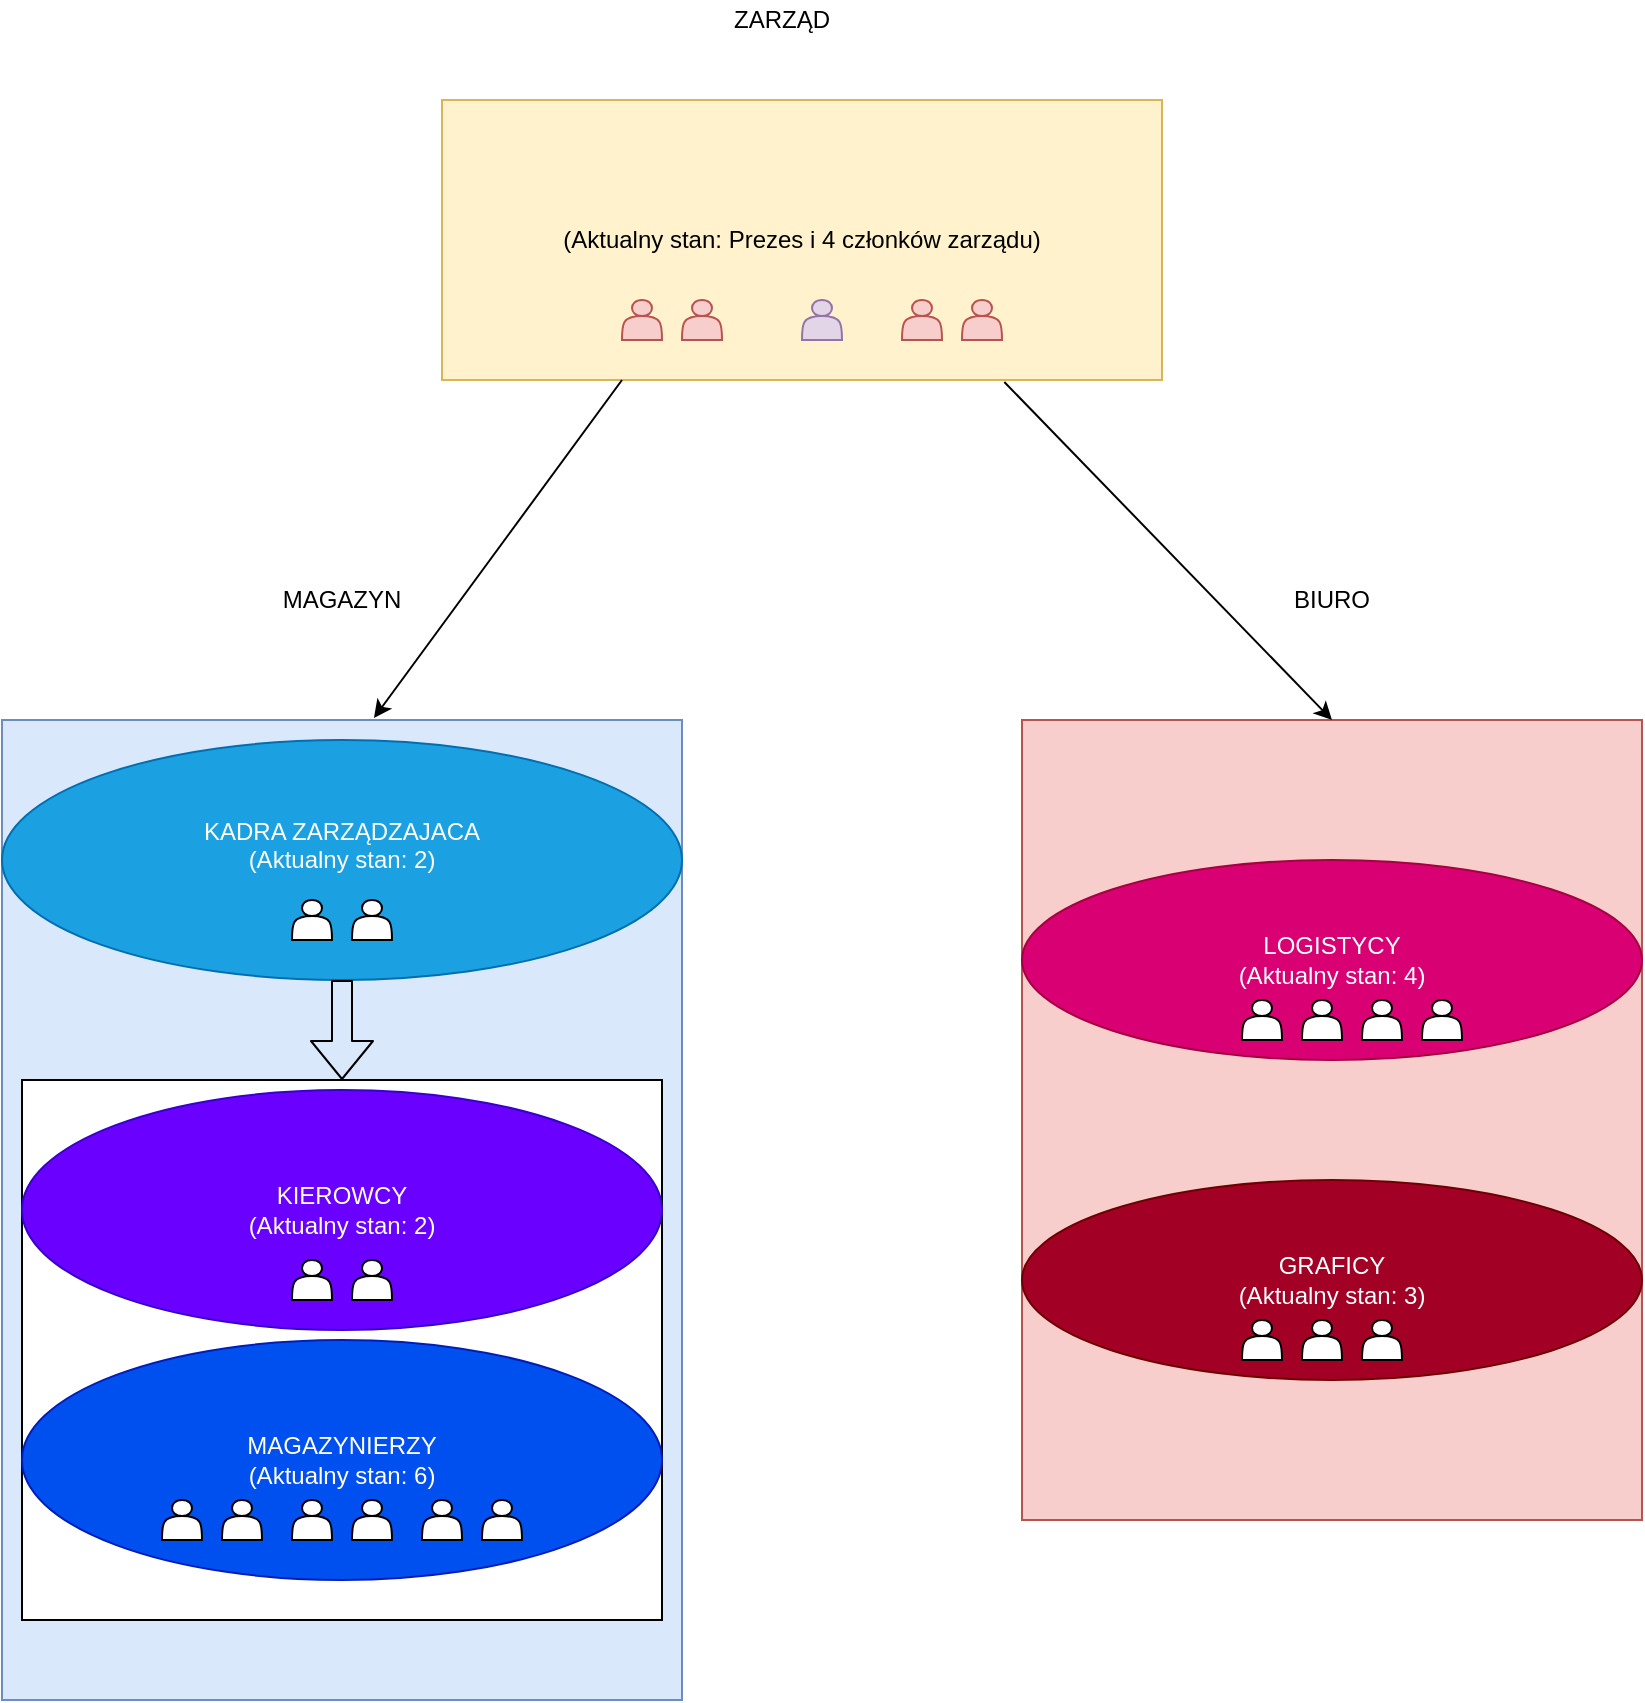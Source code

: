 <mxfile version="14.5.8" type="github"><diagram id="64KpuZ-ImGbf2fTRByrC" name="Page-1"><mxGraphModel dx="974" dy="1870" grid="1" gridSize="10" guides="1" tooltips="1" connect="1" arrows="1" fold="1" page="1" pageScale="1" pageWidth="827" pageHeight="1169" math="0" shadow="0"><root><mxCell id="0"/><mxCell id="1" parent="0"/><mxCell id="rI9PQAO7Cf-_ZEgctdfI-1" value="" style="rounded=0;whiteSpace=wrap;html=1;fillColor=#dae8fc;strokeColor=#6c8ebf;" parent="1" vertex="1"><mxGeometry x="20" y="210" width="340" height="490" as="geometry"/></mxCell><mxCell id="9YphuFcX1UK5CyFUVhHK-34" value="" style="rounded=0;whiteSpace=wrap;html=1;" vertex="1" parent="1"><mxGeometry x="30" y="390" width="320" height="270" as="geometry"/></mxCell><mxCell id="rI9PQAO7Cf-_ZEgctdfI-2" value="" style="rounded=0;whiteSpace=wrap;html=1;fillColor=#f8cecc;strokeColor=#b85450;" parent="1" vertex="1"><mxGeometry x="530" y="210" width="310" height="400" as="geometry"/></mxCell><mxCell id="rI9PQAO7Cf-_ZEgctdfI-3" value="MAGAZYN" style="text;html=1;strokeColor=none;fillColor=none;align=center;verticalAlign=middle;whiteSpace=wrap;rounded=0;" parent="1" vertex="1"><mxGeometry x="170" y="140" width="40" height="20" as="geometry"/></mxCell><mxCell id="rI9PQAO7Cf-_ZEgctdfI-4" value="BIURO" style="text;html=1;strokeColor=none;fillColor=none;align=center;verticalAlign=middle;whiteSpace=wrap;rounded=0;" parent="1" vertex="1"><mxGeometry x="665" y="140" width="40" height="20" as="geometry"/></mxCell><mxCell id="rI9PQAO7Cf-_ZEgctdfI-6" value="(Aktualny stan: Prezes i 4 członków zarządu)" style="rounded=0;whiteSpace=wrap;html=1;fillColor=#fff2cc;strokeColor=#d6b656;" parent="1" vertex="1"><mxGeometry x="240" y="-100" width="360" height="140" as="geometry"/></mxCell><mxCell id="rI9PQAO7Cf-_ZEgctdfI-7" value="ZARZĄD" style="text;html=1;strokeColor=none;fillColor=none;align=center;verticalAlign=middle;whiteSpace=wrap;rounded=0;" parent="1" vertex="1"><mxGeometry x="390" y="-150" width="40" height="20" as="geometry"/></mxCell><mxCell id="rI9PQAO7Cf-_ZEgctdfI-8" value="" style="endArrow=classic;html=1;exitX=0.25;exitY=1;exitDx=0;exitDy=0;entryX=0.547;entryY=-0.002;entryDx=0;entryDy=0;entryPerimeter=0;" parent="1" source="rI9PQAO7Cf-_ZEgctdfI-6" target="rI9PQAO7Cf-_ZEgctdfI-1" edge="1"><mxGeometry width="50" height="50" relative="1" as="geometry"><mxPoint x="360" y="160" as="sourcePoint"/><mxPoint x="410" y="110" as="targetPoint"/></mxGeometry></mxCell><mxCell id="rI9PQAO7Cf-_ZEgctdfI-9" value="" style="endArrow=classic;html=1;exitX=0.781;exitY=1.007;exitDx=0;exitDy=0;exitPerimeter=0;entryX=0.5;entryY=0;entryDx=0;entryDy=0;" parent="1" source="rI9PQAO7Cf-_ZEgctdfI-6" target="rI9PQAO7Cf-_ZEgctdfI-2" edge="1"><mxGeometry width="50" height="50" relative="1" as="geometry"><mxPoint x="360" y="160" as="sourcePoint"/><mxPoint x="690" y="200" as="targetPoint"/></mxGeometry></mxCell><mxCell id="rI9PQAO7Cf-_ZEgctdfI-10" value="LOGISTYCY&lt;br&gt;(Aktualny stan: 4)" style="ellipse;whiteSpace=wrap;html=1;fillColor=#d80073;strokeColor=#A50040;fontColor=#ffffff;" parent="1" vertex="1"><mxGeometry x="530" y="280" width="310" height="100" as="geometry"/></mxCell><mxCell id="rI9PQAO7Cf-_ZEgctdfI-11" value="GRAFICY&lt;br&gt;(Aktualny stan: 3)" style="ellipse;whiteSpace=wrap;html=1;fillColor=#a20025;strokeColor=#6F0000;fontColor=#ffffff;" parent="1" vertex="1"><mxGeometry x="530" y="440" width="310" height="100" as="geometry"/></mxCell><mxCell id="rI9PQAO7Cf-_ZEgctdfI-12" value="MAGAZYNIERZY&lt;br&gt;(Aktualny stan: 6)" style="ellipse;whiteSpace=wrap;html=1;fillColor=#0050ef;strokeColor=#001DBC;fontColor=#ffffff;" parent="1" vertex="1"><mxGeometry x="30" y="520" width="320" height="120" as="geometry"/></mxCell><mxCell id="rI9PQAO7Cf-_ZEgctdfI-13" value="KIEROWCY&lt;br&gt;(Aktualny stan: 2)" style="ellipse;whiteSpace=wrap;html=1;fillColor=#6a00ff;strokeColor=#3700CC;fontColor=#ffffff;" parent="1" vertex="1"><mxGeometry x="30" y="395" width="320" height="120" as="geometry"/></mxCell><mxCell id="rI9PQAO7Cf-_ZEgctdfI-14" value="KADRA ZARZĄDZAJACA&lt;br&gt;(Aktualny stan: 2)&lt;br&gt;&lt;span style=&quot;color: rgba(0 , 0 , 0 , 0) ; font-family: monospace ; font-size: 0px&quot;&gt;%3CmxGraphModel%3E%3Croot%3E%3CmxCell%20id%3D%220%22%2F%3E%3CmxCell%20id%3D%221%22%20parent%3D%220%22%2F%3E%3CmxCell%20id%3D%222%22%20value%3D%22Kierowcy%26lt%3Bbr%26gt%3B(Aktualny%20stan%3A%202)%22%20style%3D%22ellipse%3BwhiteSpace%3Dwrap%3Bhtml%3D1%3BfillColor%3D%236a00ff%3BstrokeColor%3D%233700CC%3BfontColor%3D%23ffffff%3B%22%20vertex%3D%221%22%20parent%3D%221%22%3E%3CmxGeometry%20x%3D%2220%22%20y%3D%22360%22%20width%3D%22340%22%20height%3D%22120&lt;br&gt;&lt;/span&gt;" style="ellipse;whiteSpace=wrap;html=1;fillColor=#1ba1e2;strokeColor=#006EAF;fontColor=#ffffff;" parent="1" vertex="1"><mxGeometry x="20" y="220" width="340" height="120" as="geometry"/></mxCell><mxCell id="9YphuFcX1UK5CyFUVhHK-1" value="" style="shape=actor;whiteSpace=wrap;html=1;" vertex="1" parent="1"><mxGeometry x="100" y="600" width="20" height="20" as="geometry"/></mxCell><mxCell id="9YphuFcX1UK5CyFUVhHK-9" value="" style="shape=actor;whiteSpace=wrap;html=1;" vertex="1" parent="1"><mxGeometry x="130" y="600" width="20" height="20" as="geometry"/></mxCell><mxCell id="9YphuFcX1UK5CyFUVhHK-10" value="" style="shape=actor;whiteSpace=wrap;html=1;" vertex="1" parent="1"><mxGeometry x="165" y="600" width="20" height="20" as="geometry"/></mxCell><mxCell id="9YphuFcX1UK5CyFUVhHK-11" value="" style="shape=actor;whiteSpace=wrap;html=1;" vertex="1" parent="1"><mxGeometry x="195" y="600" width="20" height="20" as="geometry"/></mxCell><mxCell id="9YphuFcX1UK5CyFUVhHK-12" value="" style="shape=actor;whiteSpace=wrap;html=1;" vertex="1" parent="1"><mxGeometry x="230" y="600" width="20" height="20" as="geometry"/></mxCell><mxCell id="9YphuFcX1UK5CyFUVhHK-13" value="" style="shape=actor;whiteSpace=wrap;html=1;" vertex="1" parent="1"><mxGeometry x="260" y="600" width="20" height="20" as="geometry"/></mxCell><mxCell id="9YphuFcX1UK5CyFUVhHK-14" value="" style="shape=actor;whiteSpace=wrap;html=1;" vertex="1" parent="1"><mxGeometry x="165" y="480" width="20" height="20" as="geometry"/></mxCell><mxCell id="9YphuFcX1UK5CyFUVhHK-15" value="" style="shape=actor;whiteSpace=wrap;html=1;" vertex="1" parent="1"><mxGeometry x="195" y="480" width="20" height="20" as="geometry"/></mxCell><mxCell id="9YphuFcX1UK5CyFUVhHK-16" value="" style="shape=actor;whiteSpace=wrap;html=1;" vertex="1" parent="1"><mxGeometry x="165" y="300" width="20" height="20" as="geometry"/></mxCell><mxCell id="9YphuFcX1UK5CyFUVhHK-17" value="" style="shape=actor;whiteSpace=wrap;html=1;" vertex="1" parent="1"><mxGeometry x="195" y="300" width="20" height="20" as="geometry"/></mxCell><mxCell id="9YphuFcX1UK5CyFUVhHK-18" value="" style="shape=actor;whiteSpace=wrap;html=1;fillColor=#f8cecc;strokeColor=#b85450;" vertex="1" parent="1"><mxGeometry x="330" width="20" height="20" as="geometry"/></mxCell><mxCell id="9YphuFcX1UK5CyFUVhHK-19" value="" style="shape=actor;whiteSpace=wrap;html=1;fillColor=#f8cecc;strokeColor=#b85450;" vertex="1" parent="1"><mxGeometry x="360" width="20" height="20" as="geometry"/></mxCell><mxCell id="9YphuFcX1UK5CyFUVhHK-20" value="" style="shape=actor;whiteSpace=wrap;html=1;fillColor=#f8cecc;strokeColor=#b85450;" vertex="1" parent="1"><mxGeometry x="470" width="20" height="20" as="geometry"/></mxCell><mxCell id="9YphuFcX1UK5CyFUVhHK-21" value="" style="shape=actor;whiteSpace=wrap;html=1;fillColor=#f8cecc;strokeColor=#b85450;" vertex="1" parent="1"><mxGeometry x="500" width="20" height="20" as="geometry"/></mxCell><mxCell id="9YphuFcX1UK5CyFUVhHK-22" value="" style="shape=actor;whiteSpace=wrap;html=1;fillColor=#e1d5e7;strokeColor=#9673a6;" vertex="1" parent="1"><mxGeometry x="420" width="20" height="20" as="geometry"/></mxCell><mxCell id="9YphuFcX1UK5CyFUVhHK-24" value="" style="shape=actor;whiteSpace=wrap;html=1;" vertex="1" parent="1"><mxGeometry x="670" y="350" width="20" height="20" as="geometry"/></mxCell><mxCell id="9YphuFcX1UK5CyFUVhHK-25" value="" style="shape=actor;whiteSpace=wrap;html=1;" vertex="1" parent="1"><mxGeometry x="640" y="350" width="20" height="20" as="geometry"/></mxCell><mxCell id="9YphuFcX1UK5CyFUVhHK-26" value="" style="shape=actor;whiteSpace=wrap;html=1;" vertex="1" parent="1"><mxGeometry x="700" y="350" width="20" height="20" as="geometry"/></mxCell><mxCell id="9YphuFcX1UK5CyFUVhHK-27" value="" style="shape=actor;whiteSpace=wrap;html=1;" vertex="1" parent="1"><mxGeometry x="730" y="350" width="20" height="20" as="geometry"/></mxCell><mxCell id="9YphuFcX1UK5CyFUVhHK-28" value="" style="shape=actor;whiteSpace=wrap;html=1;" vertex="1" parent="1"><mxGeometry x="640" y="510" width="20" height="20" as="geometry"/></mxCell><mxCell id="9YphuFcX1UK5CyFUVhHK-29" value="" style="shape=actor;whiteSpace=wrap;html=1;" vertex="1" parent="1"><mxGeometry x="670" y="510" width="20" height="20" as="geometry"/></mxCell><mxCell id="9YphuFcX1UK5CyFUVhHK-30" value="" style="shape=actor;whiteSpace=wrap;html=1;" vertex="1" parent="1"><mxGeometry x="700" y="510" width="20" height="20" as="geometry"/></mxCell><mxCell id="9YphuFcX1UK5CyFUVhHK-33" value="" style="shape=flexArrow;endArrow=classic;html=1;exitX=0.5;exitY=1;exitDx=0;exitDy=0;" edge="1" parent="1" source="rI9PQAO7Cf-_ZEgctdfI-14" target="9YphuFcX1UK5CyFUVhHK-34"><mxGeometry width="50" height="50" relative="1" as="geometry"><mxPoint x="410" y="430" as="sourcePoint"/><mxPoint x="190" y="380" as="targetPoint"/></mxGeometry></mxCell></root></mxGraphModel></diagram></mxfile>